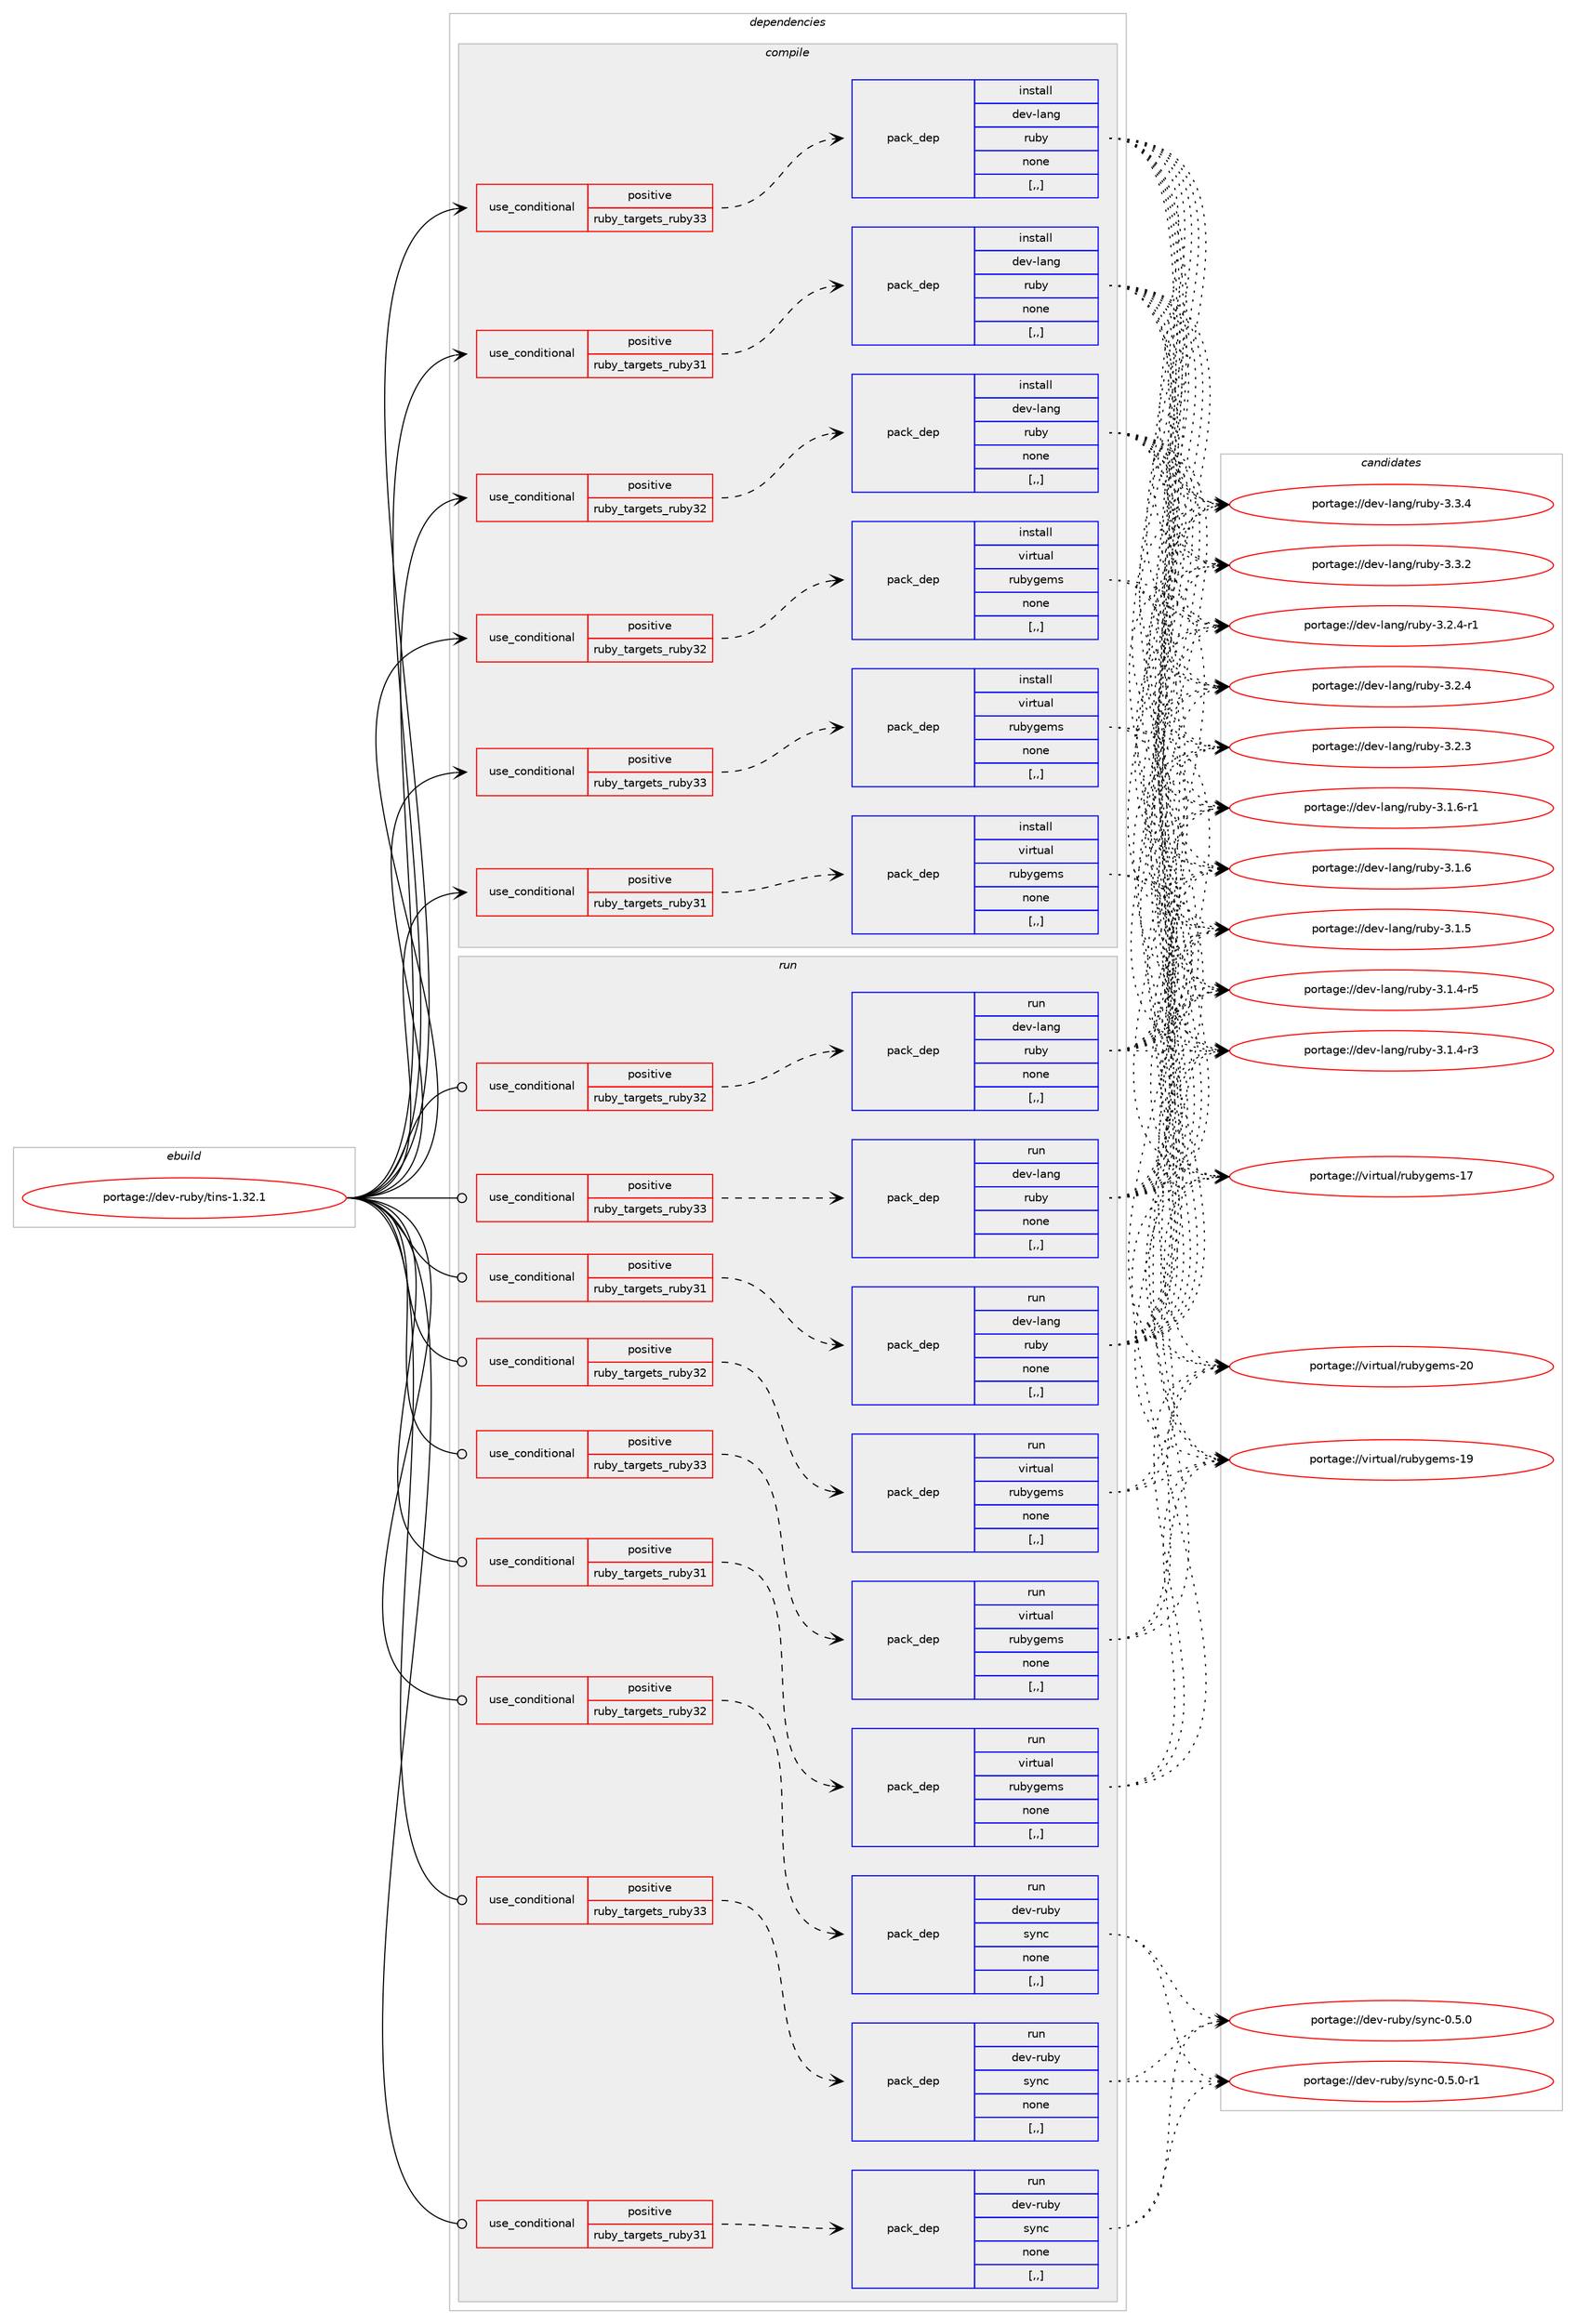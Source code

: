 digraph prolog {

# *************
# Graph options
# *************

newrank=true;
concentrate=true;
compound=true;
graph [rankdir=LR,fontname=Helvetica,fontsize=10,ranksep=1.5];#, ranksep=2.5, nodesep=0.2];
edge  [arrowhead=vee];
node  [fontname=Helvetica,fontsize=10];

# **********
# The ebuild
# **********

subgraph cluster_leftcol {
color=gray;
label=<<i>ebuild</i>>;
id [label="portage://dev-ruby/tins-1.32.1", color=red, width=4, href="../dev-ruby/tins-1.32.1.svg"];
}

# ****************
# The dependencies
# ****************

subgraph cluster_midcol {
color=gray;
label=<<i>dependencies</i>>;
subgraph cluster_compile {
fillcolor="#eeeeee";
style=filled;
label=<<i>compile</i>>;
subgraph cond57748 {
dependency205538 [label=<<TABLE BORDER="0" CELLBORDER="1" CELLSPACING="0" CELLPADDING="4"><TR><TD ROWSPAN="3" CELLPADDING="10">use_conditional</TD></TR><TR><TD>positive</TD></TR><TR><TD>ruby_targets_ruby31</TD></TR></TABLE>>, shape=none, color=red];
subgraph pack146383 {
dependency205539 [label=<<TABLE BORDER="0" CELLBORDER="1" CELLSPACING="0" CELLPADDING="4" WIDTH="220"><TR><TD ROWSPAN="6" CELLPADDING="30">pack_dep</TD></TR><TR><TD WIDTH="110">install</TD></TR><TR><TD>dev-lang</TD></TR><TR><TD>ruby</TD></TR><TR><TD>none</TD></TR><TR><TD>[,,]</TD></TR></TABLE>>, shape=none, color=blue];
}
dependency205538:e -> dependency205539:w [weight=20,style="dashed",arrowhead="vee"];
}
id:e -> dependency205538:w [weight=20,style="solid",arrowhead="vee"];
subgraph cond57749 {
dependency205540 [label=<<TABLE BORDER="0" CELLBORDER="1" CELLSPACING="0" CELLPADDING="4"><TR><TD ROWSPAN="3" CELLPADDING="10">use_conditional</TD></TR><TR><TD>positive</TD></TR><TR><TD>ruby_targets_ruby31</TD></TR></TABLE>>, shape=none, color=red];
subgraph pack146384 {
dependency205541 [label=<<TABLE BORDER="0" CELLBORDER="1" CELLSPACING="0" CELLPADDING="4" WIDTH="220"><TR><TD ROWSPAN="6" CELLPADDING="30">pack_dep</TD></TR><TR><TD WIDTH="110">install</TD></TR><TR><TD>virtual</TD></TR><TR><TD>rubygems</TD></TR><TR><TD>none</TD></TR><TR><TD>[,,]</TD></TR></TABLE>>, shape=none, color=blue];
}
dependency205540:e -> dependency205541:w [weight=20,style="dashed",arrowhead="vee"];
}
id:e -> dependency205540:w [weight=20,style="solid",arrowhead="vee"];
subgraph cond57750 {
dependency205542 [label=<<TABLE BORDER="0" CELLBORDER="1" CELLSPACING="0" CELLPADDING="4"><TR><TD ROWSPAN="3" CELLPADDING="10">use_conditional</TD></TR><TR><TD>positive</TD></TR><TR><TD>ruby_targets_ruby32</TD></TR></TABLE>>, shape=none, color=red];
subgraph pack146385 {
dependency205543 [label=<<TABLE BORDER="0" CELLBORDER="1" CELLSPACING="0" CELLPADDING="4" WIDTH="220"><TR><TD ROWSPAN="6" CELLPADDING="30">pack_dep</TD></TR><TR><TD WIDTH="110">install</TD></TR><TR><TD>dev-lang</TD></TR><TR><TD>ruby</TD></TR><TR><TD>none</TD></TR><TR><TD>[,,]</TD></TR></TABLE>>, shape=none, color=blue];
}
dependency205542:e -> dependency205543:w [weight=20,style="dashed",arrowhead="vee"];
}
id:e -> dependency205542:w [weight=20,style="solid",arrowhead="vee"];
subgraph cond57751 {
dependency205544 [label=<<TABLE BORDER="0" CELLBORDER="1" CELLSPACING="0" CELLPADDING="4"><TR><TD ROWSPAN="3" CELLPADDING="10">use_conditional</TD></TR><TR><TD>positive</TD></TR><TR><TD>ruby_targets_ruby32</TD></TR></TABLE>>, shape=none, color=red];
subgraph pack146386 {
dependency205545 [label=<<TABLE BORDER="0" CELLBORDER="1" CELLSPACING="0" CELLPADDING="4" WIDTH="220"><TR><TD ROWSPAN="6" CELLPADDING="30">pack_dep</TD></TR><TR><TD WIDTH="110">install</TD></TR><TR><TD>virtual</TD></TR><TR><TD>rubygems</TD></TR><TR><TD>none</TD></TR><TR><TD>[,,]</TD></TR></TABLE>>, shape=none, color=blue];
}
dependency205544:e -> dependency205545:w [weight=20,style="dashed",arrowhead="vee"];
}
id:e -> dependency205544:w [weight=20,style="solid",arrowhead="vee"];
subgraph cond57752 {
dependency205546 [label=<<TABLE BORDER="0" CELLBORDER="1" CELLSPACING="0" CELLPADDING="4"><TR><TD ROWSPAN="3" CELLPADDING="10">use_conditional</TD></TR><TR><TD>positive</TD></TR><TR><TD>ruby_targets_ruby33</TD></TR></TABLE>>, shape=none, color=red];
subgraph pack146387 {
dependency205547 [label=<<TABLE BORDER="0" CELLBORDER="1" CELLSPACING="0" CELLPADDING="4" WIDTH="220"><TR><TD ROWSPAN="6" CELLPADDING="30">pack_dep</TD></TR><TR><TD WIDTH="110">install</TD></TR><TR><TD>dev-lang</TD></TR><TR><TD>ruby</TD></TR><TR><TD>none</TD></TR><TR><TD>[,,]</TD></TR></TABLE>>, shape=none, color=blue];
}
dependency205546:e -> dependency205547:w [weight=20,style="dashed",arrowhead="vee"];
}
id:e -> dependency205546:w [weight=20,style="solid",arrowhead="vee"];
subgraph cond57753 {
dependency205548 [label=<<TABLE BORDER="0" CELLBORDER="1" CELLSPACING="0" CELLPADDING="4"><TR><TD ROWSPAN="3" CELLPADDING="10">use_conditional</TD></TR><TR><TD>positive</TD></TR><TR><TD>ruby_targets_ruby33</TD></TR></TABLE>>, shape=none, color=red];
subgraph pack146388 {
dependency205549 [label=<<TABLE BORDER="0" CELLBORDER="1" CELLSPACING="0" CELLPADDING="4" WIDTH="220"><TR><TD ROWSPAN="6" CELLPADDING="30">pack_dep</TD></TR><TR><TD WIDTH="110">install</TD></TR><TR><TD>virtual</TD></TR><TR><TD>rubygems</TD></TR><TR><TD>none</TD></TR><TR><TD>[,,]</TD></TR></TABLE>>, shape=none, color=blue];
}
dependency205548:e -> dependency205549:w [weight=20,style="dashed",arrowhead="vee"];
}
id:e -> dependency205548:w [weight=20,style="solid",arrowhead="vee"];
}
subgraph cluster_compileandrun {
fillcolor="#eeeeee";
style=filled;
label=<<i>compile and run</i>>;
}
subgraph cluster_run {
fillcolor="#eeeeee";
style=filled;
label=<<i>run</i>>;
subgraph cond57754 {
dependency205550 [label=<<TABLE BORDER="0" CELLBORDER="1" CELLSPACING="0" CELLPADDING="4"><TR><TD ROWSPAN="3" CELLPADDING="10">use_conditional</TD></TR><TR><TD>positive</TD></TR><TR><TD>ruby_targets_ruby31</TD></TR></TABLE>>, shape=none, color=red];
subgraph pack146389 {
dependency205551 [label=<<TABLE BORDER="0" CELLBORDER="1" CELLSPACING="0" CELLPADDING="4" WIDTH="220"><TR><TD ROWSPAN="6" CELLPADDING="30">pack_dep</TD></TR><TR><TD WIDTH="110">run</TD></TR><TR><TD>dev-lang</TD></TR><TR><TD>ruby</TD></TR><TR><TD>none</TD></TR><TR><TD>[,,]</TD></TR></TABLE>>, shape=none, color=blue];
}
dependency205550:e -> dependency205551:w [weight=20,style="dashed",arrowhead="vee"];
}
id:e -> dependency205550:w [weight=20,style="solid",arrowhead="odot"];
subgraph cond57755 {
dependency205552 [label=<<TABLE BORDER="0" CELLBORDER="1" CELLSPACING="0" CELLPADDING="4"><TR><TD ROWSPAN="3" CELLPADDING="10">use_conditional</TD></TR><TR><TD>positive</TD></TR><TR><TD>ruby_targets_ruby31</TD></TR></TABLE>>, shape=none, color=red];
subgraph pack146390 {
dependency205553 [label=<<TABLE BORDER="0" CELLBORDER="1" CELLSPACING="0" CELLPADDING="4" WIDTH="220"><TR><TD ROWSPAN="6" CELLPADDING="30">pack_dep</TD></TR><TR><TD WIDTH="110">run</TD></TR><TR><TD>dev-ruby</TD></TR><TR><TD>sync</TD></TR><TR><TD>none</TD></TR><TR><TD>[,,]</TD></TR></TABLE>>, shape=none, color=blue];
}
dependency205552:e -> dependency205553:w [weight=20,style="dashed",arrowhead="vee"];
}
id:e -> dependency205552:w [weight=20,style="solid",arrowhead="odot"];
subgraph cond57756 {
dependency205554 [label=<<TABLE BORDER="0" CELLBORDER="1" CELLSPACING="0" CELLPADDING="4"><TR><TD ROWSPAN="3" CELLPADDING="10">use_conditional</TD></TR><TR><TD>positive</TD></TR><TR><TD>ruby_targets_ruby31</TD></TR></TABLE>>, shape=none, color=red];
subgraph pack146391 {
dependency205555 [label=<<TABLE BORDER="0" CELLBORDER="1" CELLSPACING="0" CELLPADDING="4" WIDTH="220"><TR><TD ROWSPAN="6" CELLPADDING="30">pack_dep</TD></TR><TR><TD WIDTH="110">run</TD></TR><TR><TD>virtual</TD></TR><TR><TD>rubygems</TD></TR><TR><TD>none</TD></TR><TR><TD>[,,]</TD></TR></TABLE>>, shape=none, color=blue];
}
dependency205554:e -> dependency205555:w [weight=20,style="dashed",arrowhead="vee"];
}
id:e -> dependency205554:w [weight=20,style="solid",arrowhead="odot"];
subgraph cond57757 {
dependency205556 [label=<<TABLE BORDER="0" CELLBORDER="1" CELLSPACING="0" CELLPADDING="4"><TR><TD ROWSPAN="3" CELLPADDING="10">use_conditional</TD></TR><TR><TD>positive</TD></TR><TR><TD>ruby_targets_ruby32</TD></TR></TABLE>>, shape=none, color=red];
subgraph pack146392 {
dependency205557 [label=<<TABLE BORDER="0" CELLBORDER="1" CELLSPACING="0" CELLPADDING="4" WIDTH="220"><TR><TD ROWSPAN="6" CELLPADDING="30">pack_dep</TD></TR><TR><TD WIDTH="110">run</TD></TR><TR><TD>dev-lang</TD></TR><TR><TD>ruby</TD></TR><TR><TD>none</TD></TR><TR><TD>[,,]</TD></TR></TABLE>>, shape=none, color=blue];
}
dependency205556:e -> dependency205557:w [weight=20,style="dashed",arrowhead="vee"];
}
id:e -> dependency205556:w [weight=20,style="solid",arrowhead="odot"];
subgraph cond57758 {
dependency205558 [label=<<TABLE BORDER="0" CELLBORDER="1" CELLSPACING="0" CELLPADDING="4"><TR><TD ROWSPAN="3" CELLPADDING="10">use_conditional</TD></TR><TR><TD>positive</TD></TR><TR><TD>ruby_targets_ruby32</TD></TR></TABLE>>, shape=none, color=red];
subgraph pack146393 {
dependency205559 [label=<<TABLE BORDER="0" CELLBORDER="1" CELLSPACING="0" CELLPADDING="4" WIDTH="220"><TR><TD ROWSPAN="6" CELLPADDING="30">pack_dep</TD></TR><TR><TD WIDTH="110">run</TD></TR><TR><TD>dev-ruby</TD></TR><TR><TD>sync</TD></TR><TR><TD>none</TD></TR><TR><TD>[,,]</TD></TR></TABLE>>, shape=none, color=blue];
}
dependency205558:e -> dependency205559:w [weight=20,style="dashed",arrowhead="vee"];
}
id:e -> dependency205558:w [weight=20,style="solid",arrowhead="odot"];
subgraph cond57759 {
dependency205560 [label=<<TABLE BORDER="0" CELLBORDER="1" CELLSPACING="0" CELLPADDING="4"><TR><TD ROWSPAN="3" CELLPADDING="10">use_conditional</TD></TR><TR><TD>positive</TD></TR><TR><TD>ruby_targets_ruby32</TD></TR></TABLE>>, shape=none, color=red];
subgraph pack146394 {
dependency205561 [label=<<TABLE BORDER="0" CELLBORDER="1" CELLSPACING="0" CELLPADDING="4" WIDTH="220"><TR><TD ROWSPAN="6" CELLPADDING="30">pack_dep</TD></TR><TR><TD WIDTH="110">run</TD></TR><TR><TD>virtual</TD></TR><TR><TD>rubygems</TD></TR><TR><TD>none</TD></TR><TR><TD>[,,]</TD></TR></TABLE>>, shape=none, color=blue];
}
dependency205560:e -> dependency205561:w [weight=20,style="dashed",arrowhead="vee"];
}
id:e -> dependency205560:w [weight=20,style="solid",arrowhead="odot"];
subgraph cond57760 {
dependency205562 [label=<<TABLE BORDER="0" CELLBORDER="1" CELLSPACING="0" CELLPADDING="4"><TR><TD ROWSPAN="3" CELLPADDING="10">use_conditional</TD></TR><TR><TD>positive</TD></TR><TR><TD>ruby_targets_ruby33</TD></TR></TABLE>>, shape=none, color=red];
subgraph pack146395 {
dependency205563 [label=<<TABLE BORDER="0" CELLBORDER="1" CELLSPACING="0" CELLPADDING="4" WIDTH="220"><TR><TD ROWSPAN="6" CELLPADDING="30">pack_dep</TD></TR><TR><TD WIDTH="110">run</TD></TR><TR><TD>dev-lang</TD></TR><TR><TD>ruby</TD></TR><TR><TD>none</TD></TR><TR><TD>[,,]</TD></TR></TABLE>>, shape=none, color=blue];
}
dependency205562:e -> dependency205563:w [weight=20,style="dashed",arrowhead="vee"];
}
id:e -> dependency205562:w [weight=20,style="solid",arrowhead="odot"];
subgraph cond57761 {
dependency205564 [label=<<TABLE BORDER="0" CELLBORDER="1" CELLSPACING="0" CELLPADDING="4"><TR><TD ROWSPAN="3" CELLPADDING="10">use_conditional</TD></TR><TR><TD>positive</TD></TR><TR><TD>ruby_targets_ruby33</TD></TR></TABLE>>, shape=none, color=red];
subgraph pack146396 {
dependency205565 [label=<<TABLE BORDER="0" CELLBORDER="1" CELLSPACING="0" CELLPADDING="4" WIDTH="220"><TR><TD ROWSPAN="6" CELLPADDING="30">pack_dep</TD></TR><TR><TD WIDTH="110">run</TD></TR><TR><TD>dev-ruby</TD></TR><TR><TD>sync</TD></TR><TR><TD>none</TD></TR><TR><TD>[,,]</TD></TR></TABLE>>, shape=none, color=blue];
}
dependency205564:e -> dependency205565:w [weight=20,style="dashed",arrowhead="vee"];
}
id:e -> dependency205564:w [weight=20,style="solid",arrowhead="odot"];
subgraph cond57762 {
dependency205566 [label=<<TABLE BORDER="0" CELLBORDER="1" CELLSPACING="0" CELLPADDING="4"><TR><TD ROWSPAN="3" CELLPADDING="10">use_conditional</TD></TR><TR><TD>positive</TD></TR><TR><TD>ruby_targets_ruby33</TD></TR></TABLE>>, shape=none, color=red];
subgraph pack146397 {
dependency205567 [label=<<TABLE BORDER="0" CELLBORDER="1" CELLSPACING="0" CELLPADDING="4" WIDTH="220"><TR><TD ROWSPAN="6" CELLPADDING="30">pack_dep</TD></TR><TR><TD WIDTH="110">run</TD></TR><TR><TD>virtual</TD></TR><TR><TD>rubygems</TD></TR><TR><TD>none</TD></TR><TR><TD>[,,]</TD></TR></TABLE>>, shape=none, color=blue];
}
dependency205566:e -> dependency205567:w [weight=20,style="dashed",arrowhead="vee"];
}
id:e -> dependency205566:w [weight=20,style="solid",arrowhead="odot"];
}
}

# **************
# The candidates
# **************

subgraph cluster_choices {
rank=same;
color=gray;
label=<<i>candidates</i>>;

subgraph choice146383 {
color=black;
nodesep=1;
choice10010111845108971101034711411798121455146514652 [label="portage://dev-lang/ruby-3.3.4", color=red, width=4,href="../dev-lang/ruby-3.3.4.svg"];
choice10010111845108971101034711411798121455146514650 [label="portage://dev-lang/ruby-3.3.2", color=red, width=4,href="../dev-lang/ruby-3.3.2.svg"];
choice100101118451089711010347114117981214551465046524511449 [label="portage://dev-lang/ruby-3.2.4-r1", color=red, width=4,href="../dev-lang/ruby-3.2.4-r1.svg"];
choice10010111845108971101034711411798121455146504652 [label="portage://dev-lang/ruby-3.2.4", color=red, width=4,href="../dev-lang/ruby-3.2.4.svg"];
choice10010111845108971101034711411798121455146504651 [label="portage://dev-lang/ruby-3.2.3", color=red, width=4,href="../dev-lang/ruby-3.2.3.svg"];
choice100101118451089711010347114117981214551464946544511449 [label="portage://dev-lang/ruby-3.1.6-r1", color=red, width=4,href="../dev-lang/ruby-3.1.6-r1.svg"];
choice10010111845108971101034711411798121455146494654 [label="portage://dev-lang/ruby-3.1.6", color=red, width=4,href="../dev-lang/ruby-3.1.6.svg"];
choice10010111845108971101034711411798121455146494653 [label="portage://dev-lang/ruby-3.1.5", color=red, width=4,href="../dev-lang/ruby-3.1.5.svg"];
choice100101118451089711010347114117981214551464946524511453 [label="portage://dev-lang/ruby-3.1.4-r5", color=red, width=4,href="../dev-lang/ruby-3.1.4-r5.svg"];
choice100101118451089711010347114117981214551464946524511451 [label="portage://dev-lang/ruby-3.1.4-r3", color=red, width=4,href="../dev-lang/ruby-3.1.4-r3.svg"];
dependency205539:e -> choice10010111845108971101034711411798121455146514652:w [style=dotted,weight="100"];
dependency205539:e -> choice10010111845108971101034711411798121455146514650:w [style=dotted,weight="100"];
dependency205539:e -> choice100101118451089711010347114117981214551465046524511449:w [style=dotted,weight="100"];
dependency205539:e -> choice10010111845108971101034711411798121455146504652:w [style=dotted,weight="100"];
dependency205539:e -> choice10010111845108971101034711411798121455146504651:w [style=dotted,weight="100"];
dependency205539:e -> choice100101118451089711010347114117981214551464946544511449:w [style=dotted,weight="100"];
dependency205539:e -> choice10010111845108971101034711411798121455146494654:w [style=dotted,weight="100"];
dependency205539:e -> choice10010111845108971101034711411798121455146494653:w [style=dotted,weight="100"];
dependency205539:e -> choice100101118451089711010347114117981214551464946524511453:w [style=dotted,weight="100"];
dependency205539:e -> choice100101118451089711010347114117981214551464946524511451:w [style=dotted,weight="100"];
}
subgraph choice146384 {
color=black;
nodesep=1;
choice118105114116117971084711411798121103101109115455048 [label="portage://virtual/rubygems-20", color=red, width=4,href="../virtual/rubygems-20.svg"];
choice118105114116117971084711411798121103101109115454957 [label="portage://virtual/rubygems-19", color=red, width=4,href="../virtual/rubygems-19.svg"];
choice118105114116117971084711411798121103101109115454955 [label="portage://virtual/rubygems-17", color=red, width=4,href="../virtual/rubygems-17.svg"];
dependency205541:e -> choice118105114116117971084711411798121103101109115455048:w [style=dotted,weight="100"];
dependency205541:e -> choice118105114116117971084711411798121103101109115454957:w [style=dotted,weight="100"];
dependency205541:e -> choice118105114116117971084711411798121103101109115454955:w [style=dotted,weight="100"];
}
subgraph choice146385 {
color=black;
nodesep=1;
choice10010111845108971101034711411798121455146514652 [label="portage://dev-lang/ruby-3.3.4", color=red, width=4,href="../dev-lang/ruby-3.3.4.svg"];
choice10010111845108971101034711411798121455146514650 [label="portage://dev-lang/ruby-3.3.2", color=red, width=4,href="../dev-lang/ruby-3.3.2.svg"];
choice100101118451089711010347114117981214551465046524511449 [label="portage://dev-lang/ruby-3.2.4-r1", color=red, width=4,href="../dev-lang/ruby-3.2.4-r1.svg"];
choice10010111845108971101034711411798121455146504652 [label="portage://dev-lang/ruby-3.2.4", color=red, width=4,href="../dev-lang/ruby-3.2.4.svg"];
choice10010111845108971101034711411798121455146504651 [label="portage://dev-lang/ruby-3.2.3", color=red, width=4,href="../dev-lang/ruby-3.2.3.svg"];
choice100101118451089711010347114117981214551464946544511449 [label="portage://dev-lang/ruby-3.1.6-r1", color=red, width=4,href="../dev-lang/ruby-3.1.6-r1.svg"];
choice10010111845108971101034711411798121455146494654 [label="portage://dev-lang/ruby-3.1.6", color=red, width=4,href="../dev-lang/ruby-3.1.6.svg"];
choice10010111845108971101034711411798121455146494653 [label="portage://dev-lang/ruby-3.1.5", color=red, width=4,href="../dev-lang/ruby-3.1.5.svg"];
choice100101118451089711010347114117981214551464946524511453 [label="portage://dev-lang/ruby-3.1.4-r5", color=red, width=4,href="../dev-lang/ruby-3.1.4-r5.svg"];
choice100101118451089711010347114117981214551464946524511451 [label="portage://dev-lang/ruby-3.1.4-r3", color=red, width=4,href="../dev-lang/ruby-3.1.4-r3.svg"];
dependency205543:e -> choice10010111845108971101034711411798121455146514652:w [style=dotted,weight="100"];
dependency205543:e -> choice10010111845108971101034711411798121455146514650:w [style=dotted,weight="100"];
dependency205543:e -> choice100101118451089711010347114117981214551465046524511449:w [style=dotted,weight="100"];
dependency205543:e -> choice10010111845108971101034711411798121455146504652:w [style=dotted,weight="100"];
dependency205543:e -> choice10010111845108971101034711411798121455146504651:w [style=dotted,weight="100"];
dependency205543:e -> choice100101118451089711010347114117981214551464946544511449:w [style=dotted,weight="100"];
dependency205543:e -> choice10010111845108971101034711411798121455146494654:w [style=dotted,weight="100"];
dependency205543:e -> choice10010111845108971101034711411798121455146494653:w [style=dotted,weight="100"];
dependency205543:e -> choice100101118451089711010347114117981214551464946524511453:w [style=dotted,weight="100"];
dependency205543:e -> choice100101118451089711010347114117981214551464946524511451:w [style=dotted,weight="100"];
}
subgraph choice146386 {
color=black;
nodesep=1;
choice118105114116117971084711411798121103101109115455048 [label="portage://virtual/rubygems-20", color=red, width=4,href="../virtual/rubygems-20.svg"];
choice118105114116117971084711411798121103101109115454957 [label="portage://virtual/rubygems-19", color=red, width=4,href="../virtual/rubygems-19.svg"];
choice118105114116117971084711411798121103101109115454955 [label="portage://virtual/rubygems-17", color=red, width=4,href="../virtual/rubygems-17.svg"];
dependency205545:e -> choice118105114116117971084711411798121103101109115455048:w [style=dotted,weight="100"];
dependency205545:e -> choice118105114116117971084711411798121103101109115454957:w [style=dotted,weight="100"];
dependency205545:e -> choice118105114116117971084711411798121103101109115454955:w [style=dotted,weight="100"];
}
subgraph choice146387 {
color=black;
nodesep=1;
choice10010111845108971101034711411798121455146514652 [label="portage://dev-lang/ruby-3.3.4", color=red, width=4,href="../dev-lang/ruby-3.3.4.svg"];
choice10010111845108971101034711411798121455146514650 [label="portage://dev-lang/ruby-3.3.2", color=red, width=4,href="../dev-lang/ruby-3.3.2.svg"];
choice100101118451089711010347114117981214551465046524511449 [label="portage://dev-lang/ruby-3.2.4-r1", color=red, width=4,href="../dev-lang/ruby-3.2.4-r1.svg"];
choice10010111845108971101034711411798121455146504652 [label="portage://dev-lang/ruby-3.2.4", color=red, width=4,href="../dev-lang/ruby-3.2.4.svg"];
choice10010111845108971101034711411798121455146504651 [label="portage://dev-lang/ruby-3.2.3", color=red, width=4,href="../dev-lang/ruby-3.2.3.svg"];
choice100101118451089711010347114117981214551464946544511449 [label="portage://dev-lang/ruby-3.1.6-r1", color=red, width=4,href="../dev-lang/ruby-3.1.6-r1.svg"];
choice10010111845108971101034711411798121455146494654 [label="portage://dev-lang/ruby-3.1.6", color=red, width=4,href="../dev-lang/ruby-3.1.6.svg"];
choice10010111845108971101034711411798121455146494653 [label="portage://dev-lang/ruby-3.1.5", color=red, width=4,href="../dev-lang/ruby-3.1.5.svg"];
choice100101118451089711010347114117981214551464946524511453 [label="portage://dev-lang/ruby-3.1.4-r5", color=red, width=4,href="../dev-lang/ruby-3.1.4-r5.svg"];
choice100101118451089711010347114117981214551464946524511451 [label="portage://dev-lang/ruby-3.1.4-r3", color=red, width=4,href="../dev-lang/ruby-3.1.4-r3.svg"];
dependency205547:e -> choice10010111845108971101034711411798121455146514652:w [style=dotted,weight="100"];
dependency205547:e -> choice10010111845108971101034711411798121455146514650:w [style=dotted,weight="100"];
dependency205547:e -> choice100101118451089711010347114117981214551465046524511449:w [style=dotted,weight="100"];
dependency205547:e -> choice10010111845108971101034711411798121455146504652:w [style=dotted,weight="100"];
dependency205547:e -> choice10010111845108971101034711411798121455146504651:w [style=dotted,weight="100"];
dependency205547:e -> choice100101118451089711010347114117981214551464946544511449:w [style=dotted,weight="100"];
dependency205547:e -> choice10010111845108971101034711411798121455146494654:w [style=dotted,weight="100"];
dependency205547:e -> choice10010111845108971101034711411798121455146494653:w [style=dotted,weight="100"];
dependency205547:e -> choice100101118451089711010347114117981214551464946524511453:w [style=dotted,weight="100"];
dependency205547:e -> choice100101118451089711010347114117981214551464946524511451:w [style=dotted,weight="100"];
}
subgraph choice146388 {
color=black;
nodesep=1;
choice118105114116117971084711411798121103101109115455048 [label="portage://virtual/rubygems-20", color=red, width=4,href="../virtual/rubygems-20.svg"];
choice118105114116117971084711411798121103101109115454957 [label="portage://virtual/rubygems-19", color=red, width=4,href="../virtual/rubygems-19.svg"];
choice118105114116117971084711411798121103101109115454955 [label="portage://virtual/rubygems-17", color=red, width=4,href="../virtual/rubygems-17.svg"];
dependency205549:e -> choice118105114116117971084711411798121103101109115455048:w [style=dotted,weight="100"];
dependency205549:e -> choice118105114116117971084711411798121103101109115454957:w [style=dotted,weight="100"];
dependency205549:e -> choice118105114116117971084711411798121103101109115454955:w [style=dotted,weight="100"];
}
subgraph choice146389 {
color=black;
nodesep=1;
choice10010111845108971101034711411798121455146514652 [label="portage://dev-lang/ruby-3.3.4", color=red, width=4,href="../dev-lang/ruby-3.3.4.svg"];
choice10010111845108971101034711411798121455146514650 [label="portage://dev-lang/ruby-3.3.2", color=red, width=4,href="../dev-lang/ruby-3.3.2.svg"];
choice100101118451089711010347114117981214551465046524511449 [label="portage://dev-lang/ruby-3.2.4-r1", color=red, width=4,href="../dev-lang/ruby-3.2.4-r1.svg"];
choice10010111845108971101034711411798121455146504652 [label="portage://dev-lang/ruby-3.2.4", color=red, width=4,href="../dev-lang/ruby-3.2.4.svg"];
choice10010111845108971101034711411798121455146504651 [label="portage://dev-lang/ruby-3.2.3", color=red, width=4,href="../dev-lang/ruby-3.2.3.svg"];
choice100101118451089711010347114117981214551464946544511449 [label="portage://dev-lang/ruby-3.1.6-r1", color=red, width=4,href="../dev-lang/ruby-3.1.6-r1.svg"];
choice10010111845108971101034711411798121455146494654 [label="portage://dev-lang/ruby-3.1.6", color=red, width=4,href="../dev-lang/ruby-3.1.6.svg"];
choice10010111845108971101034711411798121455146494653 [label="portage://dev-lang/ruby-3.1.5", color=red, width=4,href="../dev-lang/ruby-3.1.5.svg"];
choice100101118451089711010347114117981214551464946524511453 [label="portage://dev-lang/ruby-3.1.4-r5", color=red, width=4,href="../dev-lang/ruby-3.1.4-r5.svg"];
choice100101118451089711010347114117981214551464946524511451 [label="portage://dev-lang/ruby-3.1.4-r3", color=red, width=4,href="../dev-lang/ruby-3.1.4-r3.svg"];
dependency205551:e -> choice10010111845108971101034711411798121455146514652:w [style=dotted,weight="100"];
dependency205551:e -> choice10010111845108971101034711411798121455146514650:w [style=dotted,weight="100"];
dependency205551:e -> choice100101118451089711010347114117981214551465046524511449:w [style=dotted,weight="100"];
dependency205551:e -> choice10010111845108971101034711411798121455146504652:w [style=dotted,weight="100"];
dependency205551:e -> choice10010111845108971101034711411798121455146504651:w [style=dotted,weight="100"];
dependency205551:e -> choice100101118451089711010347114117981214551464946544511449:w [style=dotted,weight="100"];
dependency205551:e -> choice10010111845108971101034711411798121455146494654:w [style=dotted,weight="100"];
dependency205551:e -> choice10010111845108971101034711411798121455146494653:w [style=dotted,weight="100"];
dependency205551:e -> choice100101118451089711010347114117981214551464946524511453:w [style=dotted,weight="100"];
dependency205551:e -> choice100101118451089711010347114117981214551464946524511451:w [style=dotted,weight="100"];
}
subgraph choice146390 {
color=black;
nodesep=1;
choice100101118451141179812147115121110994548465346484511449 [label="portage://dev-ruby/sync-0.5.0-r1", color=red, width=4,href="../dev-ruby/sync-0.5.0-r1.svg"];
choice10010111845114117981214711512111099454846534648 [label="portage://dev-ruby/sync-0.5.0", color=red, width=4,href="../dev-ruby/sync-0.5.0.svg"];
dependency205553:e -> choice100101118451141179812147115121110994548465346484511449:w [style=dotted,weight="100"];
dependency205553:e -> choice10010111845114117981214711512111099454846534648:w [style=dotted,weight="100"];
}
subgraph choice146391 {
color=black;
nodesep=1;
choice118105114116117971084711411798121103101109115455048 [label="portage://virtual/rubygems-20", color=red, width=4,href="../virtual/rubygems-20.svg"];
choice118105114116117971084711411798121103101109115454957 [label="portage://virtual/rubygems-19", color=red, width=4,href="../virtual/rubygems-19.svg"];
choice118105114116117971084711411798121103101109115454955 [label="portage://virtual/rubygems-17", color=red, width=4,href="../virtual/rubygems-17.svg"];
dependency205555:e -> choice118105114116117971084711411798121103101109115455048:w [style=dotted,weight="100"];
dependency205555:e -> choice118105114116117971084711411798121103101109115454957:w [style=dotted,weight="100"];
dependency205555:e -> choice118105114116117971084711411798121103101109115454955:w [style=dotted,weight="100"];
}
subgraph choice146392 {
color=black;
nodesep=1;
choice10010111845108971101034711411798121455146514652 [label="portage://dev-lang/ruby-3.3.4", color=red, width=4,href="../dev-lang/ruby-3.3.4.svg"];
choice10010111845108971101034711411798121455146514650 [label="portage://dev-lang/ruby-3.3.2", color=red, width=4,href="../dev-lang/ruby-3.3.2.svg"];
choice100101118451089711010347114117981214551465046524511449 [label="portage://dev-lang/ruby-3.2.4-r1", color=red, width=4,href="../dev-lang/ruby-3.2.4-r1.svg"];
choice10010111845108971101034711411798121455146504652 [label="portage://dev-lang/ruby-3.2.4", color=red, width=4,href="../dev-lang/ruby-3.2.4.svg"];
choice10010111845108971101034711411798121455146504651 [label="portage://dev-lang/ruby-3.2.3", color=red, width=4,href="../dev-lang/ruby-3.2.3.svg"];
choice100101118451089711010347114117981214551464946544511449 [label="portage://dev-lang/ruby-3.1.6-r1", color=red, width=4,href="../dev-lang/ruby-3.1.6-r1.svg"];
choice10010111845108971101034711411798121455146494654 [label="portage://dev-lang/ruby-3.1.6", color=red, width=4,href="../dev-lang/ruby-3.1.6.svg"];
choice10010111845108971101034711411798121455146494653 [label="portage://dev-lang/ruby-3.1.5", color=red, width=4,href="../dev-lang/ruby-3.1.5.svg"];
choice100101118451089711010347114117981214551464946524511453 [label="portage://dev-lang/ruby-3.1.4-r5", color=red, width=4,href="../dev-lang/ruby-3.1.4-r5.svg"];
choice100101118451089711010347114117981214551464946524511451 [label="portage://dev-lang/ruby-3.1.4-r3", color=red, width=4,href="../dev-lang/ruby-3.1.4-r3.svg"];
dependency205557:e -> choice10010111845108971101034711411798121455146514652:w [style=dotted,weight="100"];
dependency205557:e -> choice10010111845108971101034711411798121455146514650:w [style=dotted,weight="100"];
dependency205557:e -> choice100101118451089711010347114117981214551465046524511449:w [style=dotted,weight="100"];
dependency205557:e -> choice10010111845108971101034711411798121455146504652:w [style=dotted,weight="100"];
dependency205557:e -> choice10010111845108971101034711411798121455146504651:w [style=dotted,weight="100"];
dependency205557:e -> choice100101118451089711010347114117981214551464946544511449:w [style=dotted,weight="100"];
dependency205557:e -> choice10010111845108971101034711411798121455146494654:w [style=dotted,weight="100"];
dependency205557:e -> choice10010111845108971101034711411798121455146494653:w [style=dotted,weight="100"];
dependency205557:e -> choice100101118451089711010347114117981214551464946524511453:w [style=dotted,weight="100"];
dependency205557:e -> choice100101118451089711010347114117981214551464946524511451:w [style=dotted,weight="100"];
}
subgraph choice146393 {
color=black;
nodesep=1;
choice100101118451141179812147115121110994548465346484511449 [label="portage://dev-ruby/sync-0.5.0-r1", color=red, width=4,href="../dev-ruby/sync-0.5.0-r1.svg"];
choice10010111845114117981214711512111099454846534648 [label="portage://dev-ruby/sync-0.5.0", color=red, width=4,href="../dev-ruby/sync-0.5.0.svg"];
dependency205559:e -> choice100101118451141179812147115121110994548465346484511449:w [style=dotted,weight="100"];
dependency205559:e -> choice10010111845114117981214711512111099454846534648:w [style=dotted,weight="100"];
}
subgraph choice146394 {
color=black;
nodesep=1;
choice118105114116117971084711411798121103101109115455048 [label="portage://virtual/rubygems-20", color=red, width=4,href="../virtual/rubygems-20.svg"];
choice118105114116117971084711411798121103101109115454957 [label="portage://virtual/rubygems-19", color=red, width=4,href="../virtual/rubygems-19.svg"];
choice118105114116117971084711411798121103101109115454955 [label="portage://virtual/rubygems-17", color=red, width=4,href="../virtual/rubygems-17.svg"];
dependency205561:e -> choice118105114116117971084711411798121103101109115455048:w [style=dotted,weight="100"];
dependency205561:e -> choice118105114116117971084711411798121103101109115454957:w [style=dotted,weight="100"];
dependency205561:e -> choice118105114116117971084711411798121103101109115454955:w [style=dotted,weight="100"];
}
subgraph choice146395 {
color=black;
nodesep=1;
choice10010111845108971101034711411798121455146514652 [label="portage://dev-lang/ruby-3.3.4", color=red, width=4,href="../dev-lang/ruby-3.3.4.svg"];
choice10010111845108971101034711411798121455146514650 [label="portage://dev-lang/ruby-3.3.2", color=red, width=4,href="../dev-lang/ruby-3.3.2.svg"];
choice100101118451089711010347114117981214551465046524511449 [label="portage://dev-lang/ruby-3.2.4-r1", color=red, width=4,href="../dev-lang/ruby-3.2.4-r1.svg"];
choice10010111845108971101034711411798121455146504652 [label="portage://dev-lang/ruby-3.2.4", color=red, width=4,href="../dev-lang/ruby-3.2.4.svg"];
choice10010111845108971101034711411798121455146504651 [label="portage://dev-lang/ruby-3.2.3", color=red, width=4,href="../dev-lang/ruby-3.2.3.svg"];
choice100101118451089711010347114117981214551464946544511449 [label="portage://dev-lang/ruby-3.1.6-r1", color=red, width=4,href="../dev-lang/ruby-3.1.6-r1.svg"];
choice10010111845108971101034711411798121455146494654 [label="portage://dev-lang/ruby-3.1.6", color=red, width=4,href="../dev-lang/ruby-3.1.6.svg"];
choice10010111845108971101034711411798121455146494653 [label="portage://dev-lang/ruby-3.1.5", color=red, width=4,href="../dev-lang/ruby-3.1.5.svg"];
choice100101118451089711010347114117981214551464946524511453 [label="portage://dev-lang/ruby-3.1.4-r5", color=red, width=4,href="../dev-lang/ruby-3.1.4-r5.svg"];
choice100101118451089711010347114117981214551464946524511451 [label="portage://dev-lang/ruby-3.1.4-r3", color=red, width=4,href="../dev-lang/ruby-3.1.4-r3.svg"];
dependency205563:e -> choice10010111845108971101034711411798121455146514652:w [style=dotted,weight="100"];
dependency205563:e -> choice10010111845108971101034711411798121455146514650:w [style=dotted,weight="100"];
dependency205563:e -> choice100101118451089711010347114117981214551465046524511449:w [style=dotted,weight="100"];
dependency205563:e -> choice10010111845108971101034711411798121455146504652:w [style=dotted,weight="100"];
dependency205563:e -> choice10010111845108971101034711411798121455146504651:w [style=dotted,weight="100"];
dependency205563:e -> choice100101118451089711010347114117981214551464946544511449:w [style=dotted,weight="100"];
dependency205563:e -> choice10010111845108971101034711411798121455146494654:w [style=dotted,weight="100"];
dependency205563:e -> choice10010111845108971101034711411798121455146494653:w [style=dotted,weight="100"];
dependency205563:e -> choice100101118451089711010347114117981214551464946524511453:w [style=dotted,weight="100"];
dependency205563:e -> choice100101118451089711010347114117981214551464946524511451:w [style=dotted,weight="100"];
}
subgraph choice146396 {
color=black;
nodesep=1;
choice100101118451141179812147115121110994548465346484511449 [label="portage://dev-ruby/sync-0.5.0-r1", color=red, width=4,href="../dev-ruby/sync-0.5.0-r1.svg"];
choice10010111845114117981214711512111099454846534648 [label="portage://dev-ruby/sync-0.5.0", color=red, width=4,href="../dev-ruby/sync-0.5.0.svg"];
dependency205565:e -> choice100101118451141179812147115121110994548465346484511449:w [style=dotted,weight="100"];
dependency205565:e -> choice10010111845114117981214711512111099454846534648:w [style=dotted,weight="100"];
}
subgraph choice146397 {
color=black;
nodesep=1;
choice118105114116117971084711411798121103101109115455048 [label="portage://virtual/rubygems-20", color=red, width=4,href="../virtual/rubygems-20.svg"];
choice118105114116117971084711411798121103101109115454957 [label="portage://virtual/rubygems-19", color=red, width=4,href="../virtual/rubygems-19.svg"];
choice118105114116117971084711411798121103101109115454955 [label="portage://virtual/rubygems-17", color=red, width=4,href="../virtual/rubygems-17.svg"];
dependency205567:e -> choice118105114116117971084711411798121103101109115455048:w [style=dotted,weight="100"];
dependency205567:e -> choice118105114116117971084711411798121103101109115454957:w [style=dotted,weight="100"];
dependency205567:e -> choice118105114116117971084711411798121103101109115454955:w [style=dotted,weight="100"];
}
}

}

